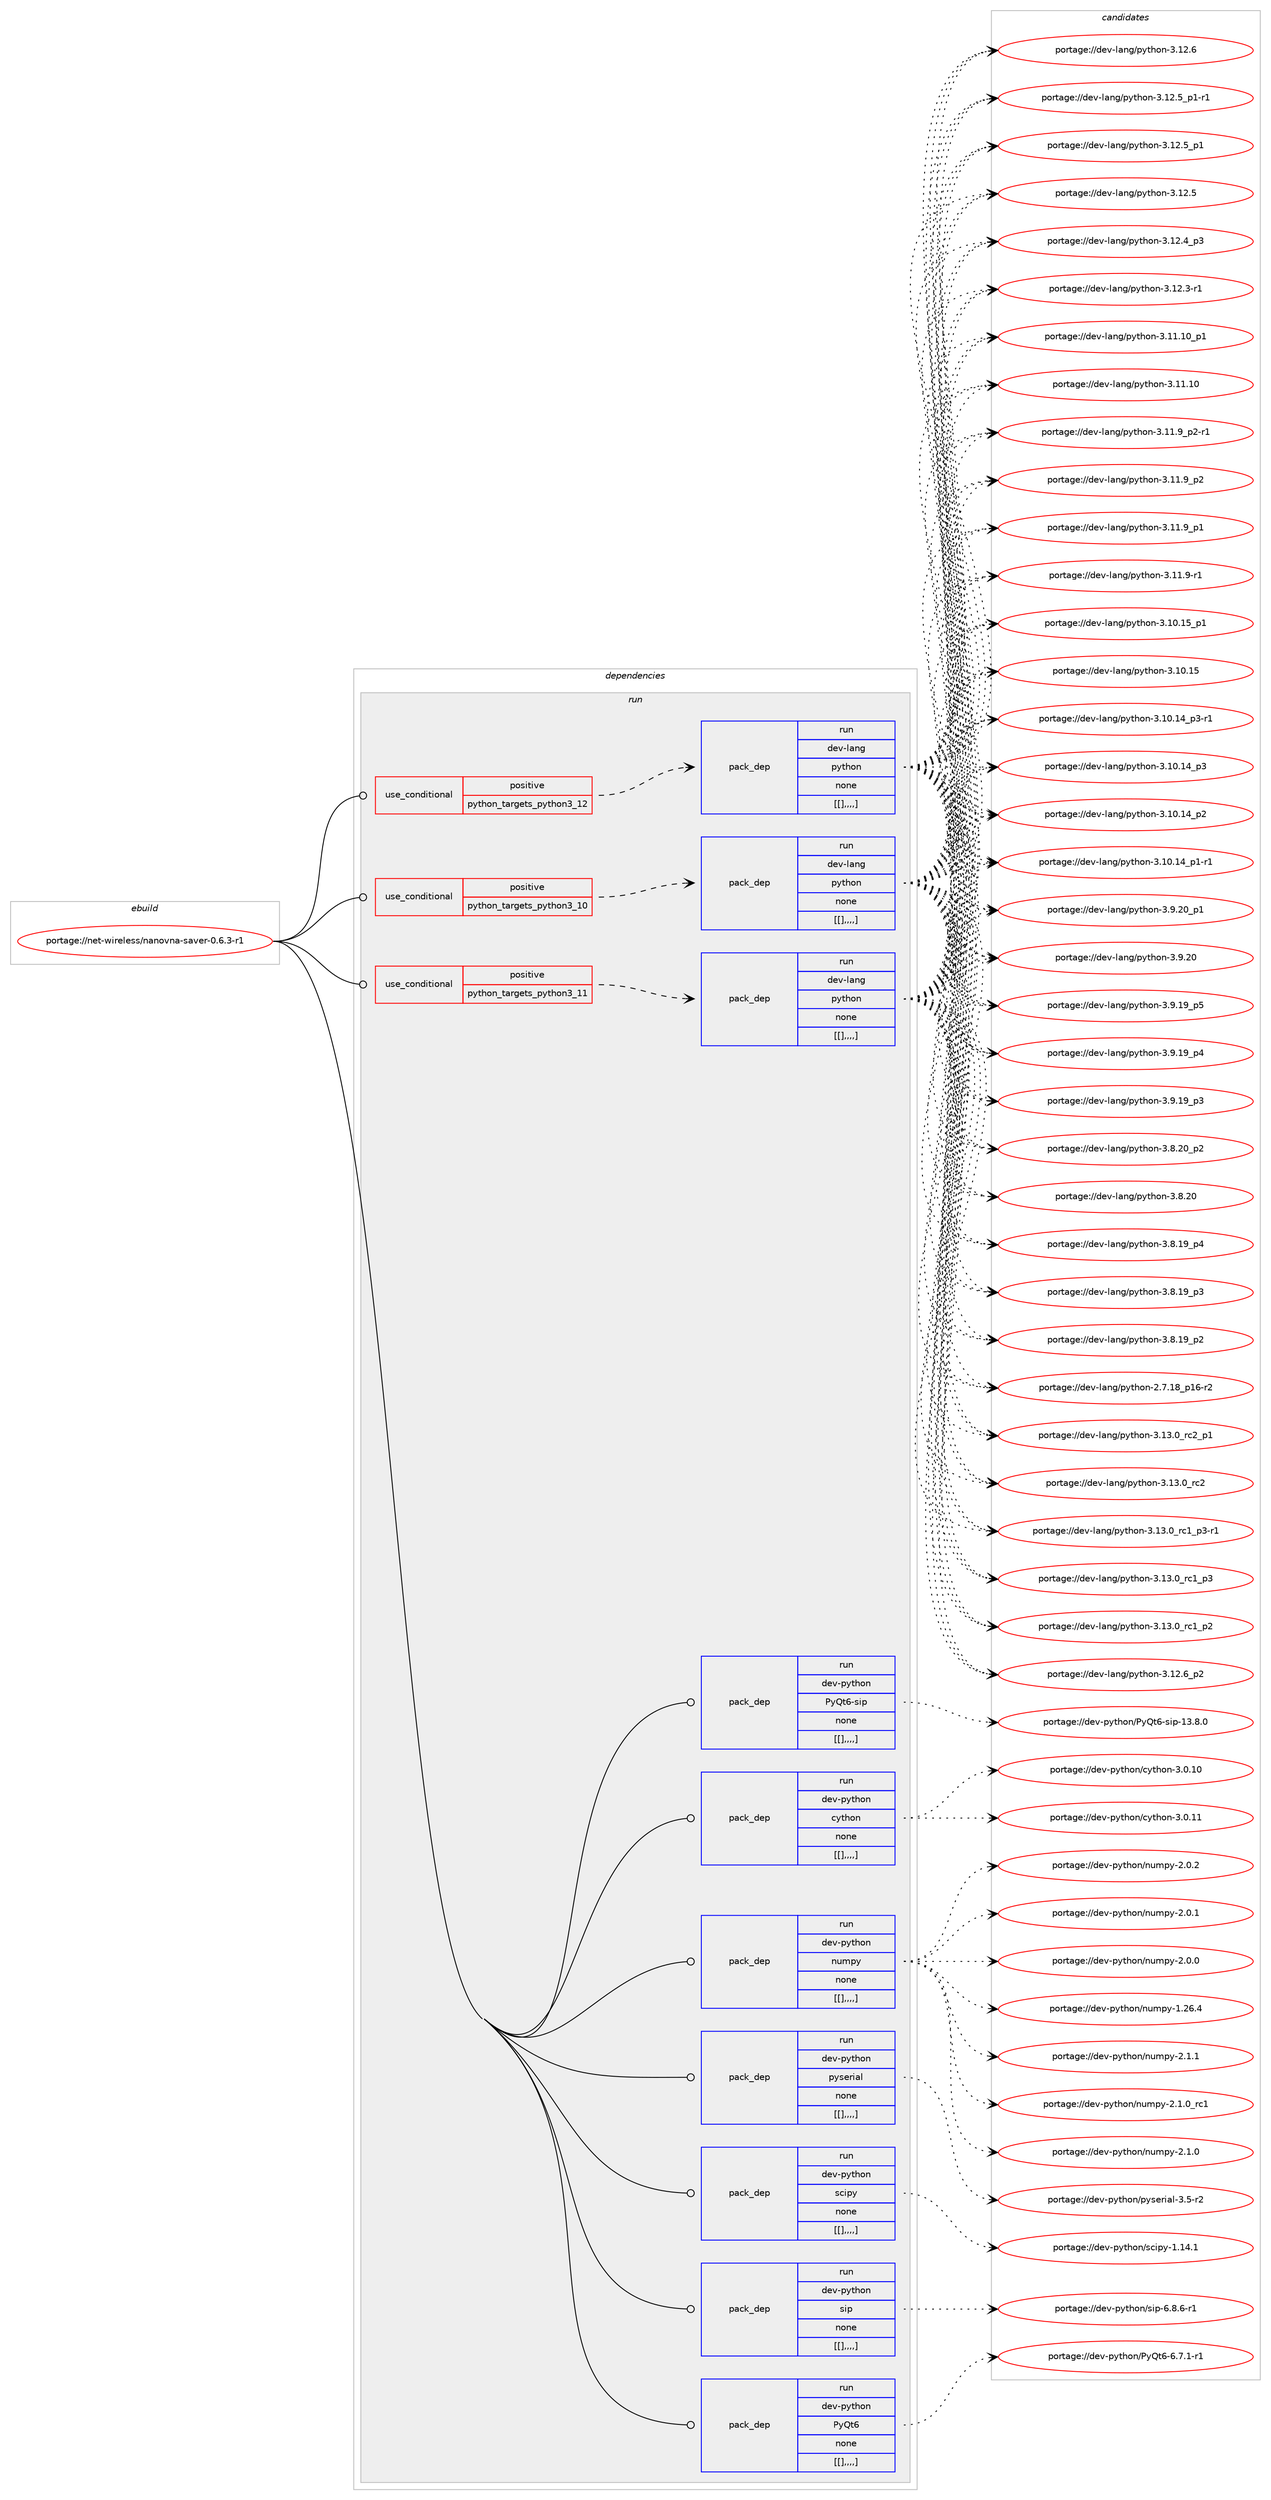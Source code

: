 digraph prolog {

# *************
# Graph options
# *************

newrank=true;
concentrate=true;
compound=true;
graph [rankdir=LR,fontname=Helvetica,fontsize=10,ranksep=1.5];#, ranksep=2.5, nodesep=0.2];
edge  [arrowhead=vee];
node  [fontname=Helvetica,fontsize=10];

# **********
# The ebuild
# **********

subgraph cluster_leftcol {
color=gray;
label=<<i>ebuild</i>>;
id [label="portage://net-wireless/nanovna-saver-0.6.3-r1", color=red, width=4, href="../net-wireless/nanovna-saver-0.6.3-r1.svg"];
}

# ****************
# The dependencies
# ****************

subgraph cluster_midcol {
color=gray;
label=<<i>dependencies</i>>;
subgraph cluster_compile {
fillcolor="#eeeeee";
style=filled;
label=<<i>compile</i>>;
}
subgraph cluster_compileandrun {
fillcolor="#eeeeee";
style=filled;
label=<<i>compile and run</i>>;
}
subgraph cluster_run {
fillcolor="#eeeeee";
style=filled;
label=<<i>run</i>>;
subgraph cond106895 {
dependency399756 [label=<<TABLE BORDER="0" CELLBORDER="1" CELLSPACING="0" CELLPADDING="4"><TR><TD ROWSPAN="3" CELLPADDING="10">use_conditional</TD></TR><TR><TD>positive</TD></TR><TR><TD>python_targets_python3_10</TD></TR></TABLE>>, shape=none, color=red];
subgraph pack290026 {
dependency399757 [label=<<TABLE BORDER="0" CELLBORDER="1" CELLSPACING="0" CELLPADDING="4" WIDTH="220"><TR><TD ROWSPAN="6" CELLPADDING="30">pack_dep</TD></TR><TR><TD WIDTH="110">run</TD></TR><TR><TD>dev-lang</TD></TR><TR><TD>python</TD></TR><TR><TD>none</TD></TR><TR><TD>[[],,,,]</TD></TR></TABLE>>, shape=none, color=blue];
}
dependency399756:e -> dependency399757:w [weight=20,style="dashed",arrowhead="vee"];
}
id:e -> dependency399756:w [weight=20,style="solid",arrowhead="odot"];
subgraph cond106896 {
dependency399758 [label=<<TABLE BORDER="0" CELLBORDER="1" CELLSPACING="0" CELLPADDING="4"><TR><TD ROWSPAN="3" CELLPADDING="10">use_conditional</TD></TR><TR><TD>positive</TD></TR><TR><TD>python_targets_python3_11</TD></TR></TABLE>>, shape=none, color=red];
subgraph pack290027 {
dependency399759 [label=<<TABLE BORDER="0" CELLBORDER="1" CELLSPACING="0" CELLPADDING="4" WIDTH="220"><TR><TD ROWSPAN="6" CELLPADDING="30">pack_dep</TD></TR><TR><TD WIDTH="110">run</TD></TR><TR><TD>dev-lang</TD></TR><TR><TD>python</TD></TR><TR><TD>none</TD></TR><TR><TD>[[],,,,]</TD></TR></TABLE>>, shape=none, color=blue];
}
dependency399758:e -> dependency399759:w [weight=20,style="dashed",arrowhead="vee"];
}
id:e -> dependency399758:w [weight=20,style="solid",arrowhead="odot"];
subgraph cond106897 {
dependency399760 [label=<<TABLE BORDER="0" CELLBORDER="1" CELLSPACING="0" CELLPADDING="4"><TR><TD ROWSPAN="3" CELLPADDING="10">use_conditional</TD></TR><TR><TD>positive</TD></TR><TR><TD>python_targets_python3_12</TD></TR></TABLE>>, shape=none, color=red];
subgraph pack290028 {
dependency399761 [label=<<TABLE BORDER="0" CELLBORDER="1" CELLSPACING="0" CELLPADDING="4" WIDTH="220"><TR><TD ROWSPAN="6" CELLPADDING="30">pack_dep</TD></TR><TR><TD WIDTH="110">run</TD></TR><TR><TD>dev-lang</TD></TR><TR><TD>python</TD></TR><TR><TD>none</TD></TR><TR><TD>[[],,,,]</TD></TR></TABLE>>, shape=none, color=blue];
}
dependency399760:e -> dependency399761:w [weight=20,style="dashed",arrowhead="vee"];
}
id:e -> dependency399760:w [weight=20,style="solid",arrowhead="odot"];
subgraph pack290029 {
dependency399762 [label=<<TABLE BORDER="0" CELLBORDER="1" CELLSPACING="0" CELLPADDING="4" WIDTH="220"><TR><TD ROWSPAN="6" CELLPADDING="30">pack_dep</TD></TR><TR><TD WIDTH="110">run</TD></TR><TR><TD>dev-python</TD></TR><TR><TD>PyQt6</TD></TR><TR><TD>none</TD></TR><TR><TD>[[],,,,]</TD></TR></TABLE>>, shape=none, color=blue];
}
id:e -> dependency399762:w [weight=20,style="solid",arrowhead="odot"];
subgraph pack290030 {
dependency399763 [label=<<TABLE BORDER="0" CELLBORDER="1" CELLSPACING="0" CELLPADDING="4" WIDTH="220"><TR><TD ROWSPAN="6" CELLPADDING="30">pack_dep</TD></TR><TR><TD WIDTH="110">run</TD></TR><TR><TD>dev-python</TD></TR><TR><TD>PyQt6-sip</TD></TR><TR><TD>none</TD></TR><TR><TD>[[],,,,]</TD></TR></TABLE>>, shape=none, color=blue];
}
id:e -> dependency399763:w [weight=20,style="solid",arrowhead="odot"];
subgraph pack290031 {
dependency399764 [label=<<TABLE BORDER="0" CELLBORDER="1" CELLSPACING="0" CELLPADDING="4" WIDTH="220"><TR><TD ROWSPAN="6" CELLPADDING="30">pack_dep</TD></TR><TR><TD WIDTH="110">run</TD></TR><TR><TD>dev-python</TD></TR><TR><TD>cython</TD></TR><TR><TD>none</TD></TR><TR><TD>[[],,,,]</TD></TR></TABLE>>, shape=none, color=blue];
}
id:e -> dependency399764:w [weight=20,style="solid",arrowhead="odot"];
subgraph pack290032 {
dependency399765 [label=<<TABLE BORDER="0" CELLBORDER="1" CELLSPACING="0" CELLPADDING="4" WIDTH="220"><TR><TD ROWSPAN="6" CELLPADDING="30">pack_dep</TD></TR><TR><TD WIDTH="110">run</TD></TR><TR><TD>dev-python</TD></TR><TR><TD>numpy</TD></TR><TR><TD>none</TD></TR><TR><TD>[[],,,,]</TD></TR></TABLE>>, shape=none, color=blue];
}
id:e -> dependency399765:w [weight=20,style="solid",arrowhead="odot"];
subgraph pack290033 {
dependency399766 [label=<<TABLE BORDER="0" CELLBORDER="1" CELLSPACING="0" CELLPADDING="4" WIDTH="220"><TR><TD ROWSPAN="6" CELLPADDING="30">pack_dep</TD></TR><TR><TD WIDTH="110">run</TD></TR><TR><TD>dev-python</TD></TR><TR><TD>pyserial</TD></TR><TR><TD>none</TD></TR><TR><TD>[[],,,,]</TD></TR></TABLE>>, shape=none, color=blue];
}
id:e -> dependency399766:w [weight=20,style="solid",arrowhead="odot"];
subgraph pack290034 {
dependency399767 [label=<<TABLE BORDER="0" CELLBORDER="1" CELLSPACING="0" CELLPADDING="4" WIDTH="220"><TR><TD ROWSPAN="6" CELLPADDING="30">pack_dep</TD></TR><TR><TD WIDTH="110">run</TD></TR><TR><TD>dev-python</TD></TR><TR><TD>scipy</TD></TR><TR><TD>none</TD></TR><TR><TD>[[],,,,]</TD></TR></TABLE>>, shape=none, color=blue];
}
id:e -> dependency399767:w [weight=20,style="solid",arrowhead="odot"];
subgraph pack290035 {
dependency399768 [label=<<TABLE BORDER="0" CELLBORDER="1" CELLSPACING="0" CELLPADDING="4" WIDTH="220"><TR><TD ROWSPAN="6" CELLPADDING="30">pack_dep</TD></TR><TR><TD WIDTH="110">run</TD></TR><TR><TD>dev-python</TD></TR><TR><TD>sip</TD></TR><TR><TD>none</TD></TR><TR><TD>[[],,,,]</TD></TR></TABLE>>, shape=none, color=blue];
}
id:e -> dependency399768:w [weight=20,style="solid",arrowhead="odot"];
}
}

# **************
# The candidates
# **************

subgraph cluster_choices {
rank=same;
color=gray;
label=<<i>candidates</i>>;

subgraph choice290026 {
color=black;
nodesep=1;
choice100101118451089711010347112121116104111110455146495146489511499509511249 [label="portage://dev-lang/python-3.13.0_rc2_p1", color=red, width=4,href="../dev-lang/python-3.13.0_rc2_p1.svg"];
choice10010111845108971101034711212111610411111045514649514648951149950 [label="portage://dev-lang/python-3.13.0_rc2", color=red, width=4,href="../dev-lang/python-3.13.0_rc2.svg"];
choice1001011184510897110103471121211161041111104551464951464895114994995112514511449 [label="portage://dev-lang/python-3.13.0_rc1_p3-r1", color=red, width=4,href="../dev-lang/python-3.13.0_rc1_p3-r1.svg"];
choice100101118451089711010347112121116104111110455146495146489511499499511251 [label="portage://dev-lang/python-3.13.0_rc1_p3", color=red, width=4,href="../dev-lang/python-3.13.0_rc1_p3.svg"];
choice100101118451089711010347112121116104111110455146495146489511499499511250 [label="portage://dev-lang/python-3.13.0_rc1_p2", color=red, width=4,href="../dev-lang/python-3.13.0_rc1_p2.svg"];
choice100101118451089711010347112121116104111110455146495046549511250 [label="portage://dev-lang/python-3.12.6_p2", color=red, width=4,href="../dev-lang/python-3.12.6_p2.svg"];
choice10010111845108971101034711212111610411111045514649504654 [label="portage://dev-lang/python-3.12.6", color=red, width=4,href="../dev-lang/python-3.12.6.svg"];
choice1001011184510897110103471121211161041111104551464950465395112494511449 [label="portage://dev-lang/python-3.12.5_p1-r1", color=red, width=4,href="../dev-lang/python-3.12.5_p1-r1.svg"];
choice100101118451089711010347112121116104111110455146495046539511249 [label="portage://dev-lang/python-3.12.5_p1", color=red, width=4,href="../dev-lang/python-3.12.5_p1.svg"];
choice10010111845108971101034711212111610411111045514649504653 [label="portage://dev-lang/python-3.12.5", color=red, width=4,href="../dev-lang/python-3.12.5.svg"];
choice100101118451089711010347112121116104111110455146495046529511251 [label="portage://dev-lang/python-3.12.4_p3", color=red, width=4,href="../dev-lang/python-3.12.4_p3.svg"];
choice100101118451089711010347112121116104111110455146495046514511449 [label="portage://dev-lang/python-3.12.3-r1", color=red, width=4,href="../dev-lang/python-3.12.3-r1.svg"];
choice10010111845108971101034711212111610411111045514649494649489511249 [label="portage://dev-lang/python-3.11.10_p1", color=red, width=4,href="../dev-lang/python-3.11.10_p1.svg"];
choice1001011184510897110103471121211161041111104551464949464948 [label="portage://dev-lang/python-3.11.10", color=red, width=4,href="../dev-lang/python-3.11.10.svg"];
choice1001011184510897110103471121211161041111104551464949465795112504511449 [label="portage://dev-lang/python-3.11.9_p2-r1", color=red, width=4,href="../dev-lang/python-3.11.9_p2-r1.svg"];
choice100101118451089711010347112121116104111110455146494946579511250 [label="portage://dev-lang/python-3.11.9_p2", color=red, width=4,href="../dev-lang/python-3.11.9_p2.svg"];
choice100101118451089711010347112121116104111110455146494946579511249 [label="portage://dev-lang/python-3.11.9_p1", color=red, width=4,href="../dev-lang/python-3.11.9_p1.svg"];
choice100101118451089711010347112121116104111110455146494946574511449 [label="portage://dev-lang/python-3.11.9-r1", color=red, width=4,href="../dev-lang/python-3.11.9-r1.svg"];
choice10010111845108971101034711212111610411111045514649484649539511249 [label="portage://dev-lang/python-3.10.15_p1", color=red, width=4,href="../dev-lang/python-3.10.15_p1.svg"];
choice1001011184510897110103471121211161041111104551464948464953 [label="portage://dev-lang/python-3.10.15", color=red, width=4,href="../dev-lang/python-3.10.15.svg"];
choice100101118451089711010347112121116104111110455146494846495295112514511449 [label="portage://dev-lang/python-3.10.14_p3-r1", color=red, width=4,href="../dev-lang/python-3.10.14_p3-r1.svg"];
choice10010111845108971101034711212111610411111045514649484649529511251 [label="portage://dev-lang/python-3.10.14_p3", color=red, width=4,href="../dev-lang/python-3.10.14_p3.svg"];
choice10010111845108971101034711212111610411111045514649484649529511250 [label="portage://dev-lang/python-3.10.14_p2", color=red, width=4,href="../dev-lang/python-3.10.14_p2.svg"];
choice100101118451089711010347112121116104111110455146494846495295112494511449 [label="portage://dev-lang/python-3.10.14_p1-r1", color=red, width=4,href="../dev-lang/python-3.10.14_p1-r1.svg"];
choice100101118451089711010347112121116104111110455146574650489511249 [label="portage://dev-lang/python-3.9.20_p1", color=red, width=4,href="../dev-lang/python-3.9.20_p1.svg"];
choice10010111845108971101034711212111610411111045514657465048 [label="portage://dev-lang/python-3.9.20", color=red, width=4,href="../dev-lang/python-3.9.20.svg"];
choice100101118451089711010347112121116104111110455146574649579511253 [label="portage://dev-lang/python-3.9.19_p5", color=red, width=4,href="../dev-lang/python-3.9.19_p5.svg"];
choice100101118451089711010347112121116104111110455146574649579511252 [label="portage://dev-lang/python-3.9.19_p4", color=red, width=4,href="../dev-lang/python-3.9.19_p4.svg"];
choice100101118451089711010347112121116104111110455146574649579511251 [label="portage://dev-lang/python-3.9.19_p3", color=red, width=4,href="../dev-lang/python-3.9.19_p3.svg"];
choice100101118451089711010347112121116104111110455146564650489511250 [label="portage://dev-lang/python-3.8.20_p2", color=red, width=4,href="../dev-lang/python-3.8.20_p2.svg"];
choice10010111845108971101034711212111610411111045514656465048 [label="portage://dev-lang/python-3.8.20", color=red, width=4,href="../dev-lang/python-3.8.20.svg"];
choice100101118451089711010347112121116104111110455146564649579511252 [label="portage://dev-lang/python-3.8.19_p4", color=red, width=4,href="../dev-lang/python-3.8.19_p4.svg"];
choice100101118451089711010347112121116104111110455146564649579511251 [label="portage://dev-lang/python-3.8.19_p3", color=red, width=4,href="../dev-lang/python-3.8.19_p3.svg"];
choice100101118451089711010347112121116104111110455146564649579511250 [label="portage://dev-lang/python-3.8.19_p2", color=red, width=4,href="../dev-lang/python-3.8.19_p2.svg"];
choice100101118451089711010347112121116104111110455046554649569511249544511450 [label="portage://dev-lang/python-2.7.18_p16-r2", color=red, width=4,href="../dev-lang/python-2.7.18_p16-r2.svg"];
dependency399757:e -> choice100101118451089711010347112121116104111110455146495146489511499509511249:w [style=dotted,weight="100"];
dependency399757:e -> choice10010111845108971101034711212111610411111045514649514648951149950:w [style=dotted,weight="100"];
dependency399757:e -> choice1001011184510897110103471121211161041111104551464951464895114994995112514511449:w [style=dotted,weight="100"];
dependency399757:e -> choice100101118451089711010347112121116104111110455146495146489511499499511251:w [style=dotted,weight="100"];
dependency399757:e -> choice100101118451089711010347112121116104111110455146495146489511499499511250:w [style=dotted,weight="100"];
dependency399757:e -> choice100101118451089711010347112121116104111110455146495046549511250:w [style=dotted,weight="100"];
dependency399757:e -> choice10010111845108971101034711212111610411111045514649504654:w [style=dotted,weight="100"];
dependency399757:e -> choice1001011184510897110103471121211161041111104551464950465395112494511449:w [style=dotted,weight="100"];
dependency399757:e -> choice100101118451089711010347112121116104111110455146495046539511249:w [style=dotted,weight="100"];
dependency399757:e -> choice10010111845108971101034711212111610411111045514649504653:w [style=dotted,weight="100"];
dependency399757:e -> choice100101118451089711010347112121116104111110455146495046529511251:w [style=dotted,weight="100"];
dependency399757:e -> choice100101118451089711010347112121116104111110455146495046514511449:w [style=dotted,weight="100"];
dependency399757:e -> choice10010111845108971101034711212111610411111045514649494649489511249:w [style=dotted,weight="100"];
dependency399757:e -> choice1001011184510897110103471121211161041111104551464949464948:w [style=dotted,weight="100"];
dependency399757:e -> choice1001011184510897110103471121211161041111104551464949465795112504511449:w [style=dotted,weight="100"];
dependency399757:e -> choice100101118451089711010347112121116104111110455146494946579511250:w [style=dotted,weight="100"];
dependency399757:e -> choice100101118451089711010347112121116104111110455146494946579511249:w [style=dotted,weight="100"];
dependency399757:e -> choice100101118451089711010347112121116104111110455146494946574511449:w [style=dotted,weight="100"];
dependency399757:e -> choice10010111845108971101034711212111610411111045514649484649539511249:w [style=dotted,weight="100"];
dependency399757:e -> choice1001011184510897110103471121211161041111104551464948464953:w [style=dotted,weight="100"];
dependency399757:e -> choice100101118451089711010347112121116104111110455146494846495295112514511449:w [style=dotted,weight="100"];
dependency399757:e -> choice10010111845108971101034711212111610411111045514649484649529511251:w [style=dotted,weight="100"];
dependency399757:e -> choice10010111845108971101034711212111610411111045514649484649529511250:w [style=dotted,weight="100"];
dependency399757:e -> choice100101118451089711010347112121116104111110455146494846495295112494511449:w [style=dotted,weight="100"];
dependency399757:e -> choice100101118451089711010347112121116104111110455146574650489511249:w [style=dotted,weight="100"];
dependency399757:e -> choice10010111845108971101034711212111610411111045514657465048:w [style=dotted,weight="100"];
dependency399757:e -> choice100101118451089711010347112121116104111110455146574649579511253:w [style=dotted,weight="100"];
dependency399757:e -> choice100101118451089711010347112121116104111110455146574649579511252:w [style=dotted,weight="100"];
dependency399757:e -> choice100101118451089711010347112121116104111110455146574649579511251:w [style=dotted,weight="100"];
dependency399757:e -> choice100101118451089711010347112121116104111110455146564650489511250:w [style=dotted,weight="100"];
dependency399757:e -> choice10010111845108971101034711212111610411111045514656465048:w [style=dotted,weight="100"];
dependency399757:e -> choice100101118451089711010347112121116104111110455146564649579511252:w [style=dotted,weight="100"];
dependency399757:e -> choice100101118451089711010347112121116104111110455146564649579511251:w [style=dotted,weight="100"];
dependency399757:e -> choice100101118451089711010347112121116104111110455146564649579511250:w [style=dotted,weight="100"];
dependency399757:e -> choice100101118451089711010347112121116104111110455046554649569511249544511450:w [style=dotted,weight="100"];
}
subgraph choice290027 {
color=black;
nodesep=1;
choice100101118451089711010347112121116104111110455146495146489511499509511249 [label="portage://dev-lang/python-3.13.0_rc2_p1", color=red, width=4,href="../dev-lang/python-3.13.0_rc2_p1.svg"];
choice10010111845108971101034711212111610411111045514649514648951149950 [label="portage://dev-lang/python-3.13.0_rc2", color=red, width=4,href="../dev-lang/python-3.13.0_rc2.svg"];
choice1001011184510897110103471121211161041111104551464951464895114994995112514511449 [label="portage://dev-lang/python-3.13.0_rc1_p3-r1", color=red, width=4,href="../dev-lang/python-3.13.0_rc1_p3-r1.svg"];
choice100101118451089711010347112121116104111110455146495146489511499499511251 [label="portage://dev-lang/python-3.13.0_rc1_p3", color=red, width=4,href="../dev-lang/python-3.13.0_rc1_p3.svg"];
choice100101118451089711010347112121116104111110455146495146489511499499511250 [label="portage://dev-lang/python-3.13.0_rc1_p2", color=red, width=4,href="../dev-lang/python-3.13.0_rc1_p2.svg"];
choice100101118451089711010347112121116104111110455146495046549511250 [label="portage://dev-lang/python-3.12.6_p2", color=red, width=4,href="../dev-lang/python-3.12.6_p2.svg"];
choice10010111845108971101034711212111610411111045514649504654 [label="portage://dev-lang/python-3.12.6", color=red, width=4,href="../dev-lang/python-3.12.6.svg"];
choice1001011184510897110103471121211161041111104551464950465395112494511449 [label="portage://dev-lang/python-3.12.5_p1-r1", color=red, width=4,href="../dev-lang/python-3.12.5_p1-r1.svg"];
choice100101118451089711010347112121116104111110455146495046539511249 [label="portage://dev-lang/python-3.12.5_p1", color=red, width=4,href="../dev-lang/python-3.12.5_p1.svg"];
choice10010111845108971101034711212111610411111045514649504653 [label="portage://dev-lang/python-3.12.5", color=red, width=4,href="../dev-lang/python-3.12.5.svg"];
choice100101118451089711010347112121116104111110455146495046529511251 [label="portage://dev-lang/python-3.12.4_p3", color=red, width=4,href="../dev-lang/python-3.12.4_p3.svg"];
choice100101118451089711010347112121116104111110455146495046514511449 [label="portage://dev-lang/python-3.12.3-r1", color=red, width=4,href="../dev-lang/python-3.12.3-r1.svg"];
choice10010111845108971101034711212111610411111045514649494649489511249 [label="portage://dev-lang/python-3.11.10_p1", color=red, width=4,href="../dev-lang/python-3.11.10_p1.svg"];
choice1001011184510897110103471121211161041111104551464949464948 [label="portage://dev-lang/python-3.11.10", color=red, width=4,href="../dev-lang/python-3.11.10.svg"];
choice1001011184510897110103471121211161041111104551464949465795112504511449 [label="portage://dev-lang/python-3.11.9_p2-r1", color=red, width=4,href="../dev-lang/python-3.11.9_p2-r1.svg"];
choice100101118451089711010347112121116104111110455146494946579511250 [label="portage://dev-lang/python-3.11.9_p2", color=red, width=4,href="../dev-lang/python-3.11.9_p2.svg"];
choice100101118451089711010347112121116104111110455146494946579511249 [label="portage://dev-lang/python-3.11.9_p1", color=red, width=4,href="../dev-lang/python-3.11.9_p1.svg"];
choice100101118451089711010347112121116104111110455146494946574511449 [label="portage://dev-lang/python-3.11.9-r1", color=red, width=4,href="../dev-lang/python-3.11.9-r1.svg"];
choice10010111845108971101034711212111610411111045514649484649539511249 [label="portage://dev-lang/python-3.10.15_p1", color=red, width=4,href="../dev-lang/python-3.10.15_p1.svg"];
choice1001011184510897110103471121211161041111104551464948464953 [label="portage://dev-lang/python-3.10.15", color=red, width=4,href="../dev-lang/python-3.10.15.svg"];
choice100101118451089711010347112121116104111110455146494846495295112514511449 [label="portage://dev-lang/python-3.10.14_p3-r1", color=red, width=4,href="../dev-lang/python-3.10.14_p3-r1.svg"];
choice10010111845108971101034711212111610411111045514649484649529511251 [label="portage://dev-lang/python-3.10.14_p3", color=red, width=4,href="../dev-lang/python-3.10.14_p3.svg"];
choice10010111845108971101034711212111610411111045514649484649529511250 [label="portage://dev-lang/python-3.10.14_p2", color=red, width=4,href="../dev-lang/python-3.10.14_p2.svg"];
choice100101118451089711010347112121116104111110455146494846495295112494511449 [label="portage://dev-lang/python-3.10.14_p1-r1", color=red, width=4,href="../dev-lang/python-3.10.14_p1-r1.svg"];
choice100101118451089711010347112121116104111110455146574650489511249 [label="portage://dev-lang/python-3.9.20_p1", color=red, width=4,href="../dev-lang/python-3.9.20_p1.svg"];
choice10010111845108971101034711212111610411111045514657465048 [label="portage://dev-lang/python-3.9.20", color=red, width=4,href="../dev-lang/python-3.9.20.svg"];
choice100101118451089711010347112121116104111110455146574649579511253 [label="portage://dev-lang/python-3.9.19_p5", color=red, width=4,href="../dev-lang/python-3.9.19_p5.svg"];
choice100101118451089711010347112121116104111110455146574649579511252 [label="portage://dev-lang/python-3.9.19_p4", color=red, width=4,href="../dev-lang/python-3.9.19_p4.svg"];
choice100101118451089711010347112121116104111110455146574649579511251 [label="portage://dev-lang/python-3.9.19_p3", color=red, width=4,href="../dev-lang/python-3.9.19_p3.svg"];
choice100101118451089711010347112121116104111110455146564650489511250 [label="portage://dev-lang/python-3.8.20_p2", color=red, width=4,href="../dev-lang/python-3.8.20_p2.svg"];
choice10010111845108971101034711212111610411111045514656465048 [label="portage://dev-lang/python-3.8.20", color=red, width=4,href="../dev-lang/python-3.8.20.svg"];
choice100101118451089711010347112121116104111110455146564649579511252 [label="portage://dev-lang/python-3.8.19_p4", color=red, width=4,href="../dev-lang/python-3.8.19_p4.svg"];
choice100101118451089711010347112121116104111110455146564649579511251 [label="portage://dev-lang/python-3.8.19_p3", color=red, width=4,href="../dev-lang/python-3.8.19_p3.svg"];
choice100101118451089711010347112121116104111110455146564649579511250 [label="portage://dev-lang/python-3.8.19_p2", color=red, width=4,href="../dev-lang/python-3.8.19_p2.svg"];
choice100101118451089711010347112121116104111110455046554649569511249544511450 [label="portage://dev-lang/python-2.7.18_p16-r2", color=red, width=4,href="../dev-lang/python-2.7.18_p16-r2.svg"];
dependency399759:e -> choice100101118451089711010347112121116104111110455146495146489511499509511249:w [style=dotted,weight="100"];
dependency399759:e -> choice10010111845108971101034711212111610411111045514649514648951149950:w [style=dotted,weight="100"];
dependency399759:e -> choice1001011184510897110103471121211161041111104551464951464895114994995112514511449:w [style=dotted,weight="100"];
dependency399759:e -> choice100101118451089711010347112121116104111110455146495146489511499499511251:w [style=dotted,weight="100"];
dependency399759:e -> choice100101118451089711010347112121116104111110455146495146489511499499511250:w [style=dotted,weight="100"];
dependency399759:e -> choice100101118451089711010347112121116104111110455146495046549511250:w [style=dotted,weight="100"];
dependency399759:e -> choice10010111845108971101034711212111610411111045514649504654:w [style=dotted,weight="100"];
dependency399759:e -> choice1001011184510897110103471121211161041111104551464950465395112494511449:w [style=dotted,weight="100"];
dependency399759:e -> choice100101118451089711010347112121116104111110455146495046539511249:w [style=dotted,weight="100"];
dependency399759:e -> choice10010111845108971101034711212111610411111045514649504653:w [style=dotted,weight="100"];
dependency399759:e -> choice100101118451089711010347112121116104111110455146495046529511251:w [style=dotted,weight="100"];
dependency399759:e -> choice100101118451089711010347112121116104111110455146495046514511449:w [style=dotted,weight="100"];
dependency399759:e -> choice10010111845108971101034711212111610411111045514649494649489511249:w [style=dotted,weight="100"];
dependency399759:e -> choice1001011184510897110103471121211161041111104551464949464948:w [style=dotted,weight="100"];
dependency399759:e -> choice1001011184510897110103471121211161041111104551464949465795112504511449:w [style=dotted,weight="100"];
dependency399759:e -> choice100101118451089711010347112121116104111110455146494946579511250:w [style=dotted,weight="100"];
dependency399759:e -> choice100101118451089711010347112121116104111110455146494946579511249:w [style=dotted,weight="100"];
dependency399759:e -> choice100101118451089711010347112121116104111110455146494946574511449:w [style=dotted,weight="100"];
dependency399759:e -> choice10010111845108971101034711212111610411111045514649484649539511249:w [style=dotted,weight="100"];
dependency399759:e -> choice1001011184510897110103471121211161041111104551464948464953:w [style=dotted,weight="100"];
dependency399759:e -> choice100101118451089711010347112121116104111110455146494846495295112514511449:w [style=dotted,weight="100"];
dependency399759:e -> choice10010111845108971101034711212111610411111045514649484649529511251:w [style=dotted,weight="100"];
dependency399759:e -> choice10010111845108971101034711212111610411111045514649484649529511250:w [style=dotted,weight="100"];
dependency399759:e -> choice100101118451089711010347112121116104111110455146494846495295112494511449:w [style=dotted,weight="100"];
dependency399759:e -> choice100101118451089711010347112121116104111110455146574650489511249:w [style=dotted,weight="100"];
dependency399759:e -> choice10010111845108971101034711212111610411111045514657465048:w [style=dotted,weight="100"];
dependency399759:e -> choice100101118451089711010347112121116104111110455146574649579511253:w [style=dotted,weight="100"];
dependency399759:e -> choice100101118451089711010347112121116104111110455146574649579511252:w [style=dotted,weight="100"];
dependency399759:e -> choice100101118451089711010347112121116104111110455146574649579511251:w [style=dotted,weight="100"];
dependency399759:e -> choice100101118451089711010347112121116104111110455146564650489511250:w [style=dotted,weight="100"];
dependency399759:e -> choice10010111845108971101034711212111610411111045514656465048:w [style=dotted,weight="100"];
dependency399759:e -> choice100101118451089711010347112121116104111110455146564649579511252:w [style=dotted,weight="100"];
dependency399759:e -> choice100101118451089711010347112121116104111110455146564649579511251:w [style=dotted,weight="100"];
dependency399759:e -> choice100101118451089711010347112121116104111110455146564649579511250:w [style=dotted,weight="100"];
dependency399759:e -> choice100101118451089711010347112121116104111110455046554649569511249544511450:w [style=dotted,weight="100"];
}
subgraph choice290028 {
color=black;
nodesep=1;
choice100101118451089711010347112121116104111110455146495146489511499509511249 [label="portage://dev-lang/python-3.13.0_rc2_p1", color=red, width=4,href="../dev-lang/python-3.13.0_rc2_p1.svg"];
choice10010111845108971101034711212111610411111045514649514648951149950 [label="portage://dev-lang/python-3.13.0_rc2", color=red, width=4,href="../dev-lang/python-3.13.0_rc2.svg"];
choice1001011184510897110103471121211161041111104551464951464895114994995112514511449 [label="portage://dev-lang/python-3.13.0_rc1_p3-r1", color=red, width=4,href="../dev-lang/python-3.13.0_rc1_p3-r1.svg"];
choice100101118451089711010347112121116104111110455146495146489511499499511251 [label="portage://dev-lang/python-3.13.0_rc1_p3", color=red, width=4,href="../dev-lang/python-3.13.0_rc1_p3.svg"];
choice100101118451089711010347112121116104111110455146495146489511499499511250 [label="portage://dev-lang/python-3.13.0_rc1_p2", color=red, width=4,href="../dev-lang/python-3.13.0_rc1_p2.svg"];
choice100101118451089711010347112121116104111110455146495046549511250 [label="portage://dev-lang/python-3.12.6_p2", color=red, width=4,href="../dev-lang/python-3.12.6_p2.svg"];
choice10010111845108971101034711212111610411111045514649504654 [label="portage://dev-lang/python-3.12.6", color=red, width=4,href="../dev-lang/python-3.12.6.svg"];
choice1001011184510897110103471121211161041111104551464950465395112494511449 [label="portage://dev-lang/python-3.12.5_p1-r1", color=red, width=4,href="../dev-lang/python-3.12.5_p1-r1.svg"];
choice100101118451089711010347112121116104111110455146495046539511249 [label="portage://dev-lang/python-3.12.5_p1", color=red, width=4,href="../dev-lang/python-3.12.5_p1.svg"];
choice10010111845108971101034711212111610411111045514649504653 [label="portage://dev-lang/python-3.12.5", color=red, width=4,href="../dev-lang/python-3.12.5.svg"];
choice100101118451089711010347112121116104111110455146495046529511251 [label="portage://dev-lang/python-3.12.4_p3", color=red, width=4,href="../dev-lang/python-3.12.4_p3.svg"];
choice100101118451089711010347112121116104111110455146495046514511449 [label="portage://dev-lang/python-3.12.3-r1", color=red, width=4,href="../dev-lang/python-3.12.3-r1.svg"];
choice10010111845108971101034711212111610411111045514649494649489511249 [label="portage://dev-lang/python-3.11.10_p1", color=red, width=4,href="../dev-lang/python-3.11.10_p1.svg"];
choice1001011184510897110103471121211161041111104551464949464948 [label="portage://dev-lang/python-3.11.10", color=red, width=4,href="../dev-lang/python-3.11.10.svg"];
choice1001011184510897110103471121211161041111104551464949465795112504511449 [label="portage://dev-lang/python-3.11.9_p2-r1", color=red, width=4,href="../dev-lang/python-3.11.9_p2-r1.svg"];
choice100101118451089711010347112121116104111110455146494946579511250 [label="portage://dev-lang/python-3.11.9_p2", color=red, width=4,href="../dev-lang/python-3.11.9_p2.svg"];
choice100101118451089711010347112121116104111110455146494946579511249 [label="portage://dev-lang/python-3.11.9_p1", color=red, width=4,href="../dev-lang/python-3.11.9_p1.svg"];
choice100101118451089711010347112121116104111110455146494946574511449 [label="portage://dev-lang/python-3.11.9-r1", color=red, width=4,href="../dev-lang/python-3.11.9-r1.svg"];
choice10010111845108971101034711212111610411111045514649484649539511249 [label="portage://dev-lang/python-3.10.15_p1", color=red, width=4,href="../dev-lang/python-3.10.15_p1.svg"];
choice1001011184510897110103471121211161041111104551464948464953 [label="portage://dev-lang/python-3.10.15", color=red, width=4,href="../dev-lang/python-3.10.15.svg"];
choice100101118451089711010347112121116104111110455146494846495295112514511449 [label="portage://dev-lang/python-3.10.14_p3-r1", color=red, width=4,href="../dev-lang/python-3.10.14_p3-r1.svg"];
choice10010111845108971101034711212111610411111045514649484649529511251 [label="portage://dev-lang/python-3.10.14_p3", color=red, width=4,href="../dev-lang/python-3.10.14_p3.svg"];
choice10010111845108971101034711212111610411111045514649484649529511250 [label="portage://dev-lang/python-3.10.14_p2", color=red, width=4,href="../dev-lang/python-3.10.14_p2.svg"];
choice100101118451089711010347112121116104111110455146494846495295112494511449 [label="portage://dev-lang/python-3.10.14_p1-r1", color=red, width=4,href="../dev-lang/python-3.10.14_p1-r1.svg"];
choice100101118451089711010347112121116104111110455146574650489511249 [label="portage://dev-lang/python-3.9.20_p1", color=red, width=4,href="../dev-lang/python-3.9.20_p1.svg"];
choice10010111845108971101034711212111610411111045514657465048 [label="portage://dev-lang/python-3.9.20", color=red, width=4,href="../dev-lang/python-3.9.20.svg"];
choice100101118451089711010347112121116104111110455146574649579511253 [label="portage://dev-lang/python-3.9.19_p5", color=red, width=4,href="../dev-lang/python-3.9.19_p5.svg"];
choice100101118451089711010347112121116104111110455146574649579511252 [label="portage://dev-lang/python-3.9.19_p4", color=red, width=4,href="../dev-lang/python-3.9.19_p4.svg"];
choice100101118451089711010347112121116104111110455146574649579511251 [label="portage://dev-lang/python-3.9.19_p3", color=red, width=4,href="../dev-lang/python-3.9.19_p3.svg"];
choice100101118451089711010347112121116104111110455146564650489511250 [label="portage://dev-lang/python-3.8.20_p2", color=red, width=4,href="../dev-lang/python-3.8.20_p2.svg"];
choice10010111845108971101034711212111610411111045514656465048 [label="portage://dev-lang/python-3.8.20", color=red, width=4,href="../dev-lang/python-3.8.20.svg"];
choice100101118451089711010347112121116104111110455146564649579511252 [label="portage://dev-lang/python-3.8.19_p4", color=red, width=4,href="../dev-lang/python-3.8.19_p4.svg"];
choice100101118451089711010347112121116104111110455146564649579511251 [label="portage://dev-lang/python-3.8.19_p3", color=red, width=4,href="../dev-lang/python-3.8.19_p3.svg"];
choice100101118451089711010347112121116104111110455146564649579511250 [label="portage://dev-lang/python-3.8.19_p2", color=red, width=4,href="../dev-lang/python-3.8.19_p2.svg"];
choice100101118451089711010347112121116104111110455046554649569511249544511450 [label="portage://dev-lang/python-2.7.18_p16-r2", color=red, width=4,href="../dev-lang/python-2.7.18_p16-r2.svg"];
dependency399761:e -> choice100101118451089711010347112121116104111110455146495146489511499509511249:w [style=dotted,weight="100"];
dependency399761:e -> choice10010111845108971101034711212111610411111045514649514648951149950:w [style=dotted,weight="100"];
dependency399761:e -> choice1001011184510897110103471121211161041111104551464951464895114994995112514511449:w [style=dotted,weight="100"];
dependency399761:e -> choice100101118451089711010347112121116104111110455146495146489511499499511251:w [style=dotted,weight="100"];
dependency399761:e -> choice100101118451089711010347112121116104111110455146495146489511499499511250:w [style=dotted,weight="100"];
dependency399761:e -> choice100101118451089711010347112121116104111110455146495046549511250:w [style=dotted,weight="100"];
dependency399761:e -> choice10010111845108971101034711212111610411111045514649504654:w [style=dotted,weight="100"];
dependency399761:e -> choice1001011184510897110103471121211161041111104551464950465395112494511449:w [style=dotted,weight="100"];
dependency399761:e -> choice100101118451089711010347112121116104111110455146495046539511249:w [style=dotted,weight="100"];
dependency399761:e -> choice10010111845108971101034711212111610411111045514649504653:w [style=dotted,weight="100"];
dependency399761:e -> choice100101118451089711010347112121116104111110455146495046529511251:w [style=dotted,weight="100"];
dependency399761:e -> choice100101118451089711010347112121116104111110455146495046514511449:w [style=dotted,weight="100"];
dependency399761:e -> choice10010111845108971101034711212111610411111045514649494649489511249:w [style=dotted,weight="100"];
dependency399761:e -> choice1001011184510897110103471121211161041111104551464949464948:w [style=dotted,weight="100"];
dependency399761:e -> choice1001011184510897110103471121211161041111104551464949465795112504511449:w [style=dotted,weight="100"];
dependency399761:e -> choice100101118451089711010347112121116104111110455146494946579511250:w [style=dotted,weight="100"];
dependency399761:e -> choice100101118451089711010347112121116104111110455146494946579511249:w [style=dotted,weight="100"];
dependency399761:e -> choice100101118451089711010347112121116104111110455146494946574511449:w [style=dotted,weight="100"];
dependency399761:e -> choice10010111845108971101034711212111610411111045514649484649539511249:w [style=dotted,weight="100"];
dependency399761:e -> choice1001011184510897110103471121211161041111104551464948464953:w [style=dotted,weight="100"];
dependency399761:e -> choice100101118451089711010347112121116104111110455146494846495295112514511449:w [style=dotted,weight="100"];
dependency399761:e -> choice10010111845108971101034711212111610411111045514649484649529511251:w [style=dotted,weight="100"];
dependency399761:e -> choice10010111845108971101034711212111610411111045514649484649529511250:w [style=dotted,weight="100"];
dependency399761:e -> choice100101118451089711010347112121116104111110455146494846495295112494511449:w [style=dotted,weight="100"];
dependency399761:e -> choice100101118451089711010347112121116104111110455146574650489511249:w [style=dotted,weight="100"];
dependency399761:e -> choice10010111845108971101034711212111610411111045514657465048:w [style=dotted,weight="100"];
dependency399761:e -> choice100101118451089711010347112121116104111110455146574649579511253:w [style=dotted,weight="100"];
dependency399761:e -> choice100101118451089711010347112121116104111110455146574649579511252:w [style=dotted,weight="100"];
dependency399761:e -> choice100101118451089711010347112121116104111110455146574649579511251:w [style=dotted,weight="100"];
dependency399761:e -> choice100101118451089711010347112121116104111110455146564650489511250:w [style=dotted,weight="100"];
dependency399761:e -> choice10010111845108971101034711212111610411111045514656465048:w [style=dotted,weight="100"];
dependency399761:e -> choice100101118451089711010347112121116104111110455146564649579511252:w [style=dotted,weight="100"];
dependency399761:e -> choice100101118451089711010347112121116104111110455146564649579511251:w [style=dotted,weight="100"];
dependency399761:e -> choice100101118451089711010347112121116104111110455146564649579511250:w [style=dotted,weight="100"];
dependency399761:e -> choice100101118451089711010347112121116104111110455046554649569511249544511450:w [style=dotted,weight="100"];
}
subgraph choice290029 {
color=black;
nodesep=1;
choice10010111845112121116104111110478012181116544554465546494511449 [label="portage://dev-python/PyQt6-6.7.1-r1", color=red, width=4,href="../dev-python/PyQt6-6.7.1-r1.svg"];
dependency399762:e -> choice10010111845112121116104111110478012181116544554465546494511449:w [style=dotted,weight="100"];
}
subgraph choice290030 {
color=black;
nodesep=1;
choice10010111845112121116104111110478012181116544511510511245495146564648 [label="portage://dev-python/PyQt6-sip-13.8.0", color=red, width=4,href="../dev-python/PyQt6-sip-13.8.0.svg"];
dependency399763:e -> choice10010111845112121116104111110478012181116544511510511245495146564648:w [style=dotted,weight="100"];
}
subgraph choice290031 {
color=black;
nodesep=1;
choice10010111845112121116104111110479912111610411111045514648464949 [label="portage://dev-python/cython-3.0.11", color=red, width=4,href="../dev-python/cython-3.0.11.svg"];
choice10010111845112121116104111110479912111610411111045514648464948 [label="portage://dev-python/cython-3.0.10", color=red, width=4,href="../dev-python/cython-3.0.10.svg"];
dependency399764:e -> choice10010111845112121116104111110479912111610411111045514648464949:w [style=dotted,weight="100"];
dependency399764:e -> choice10010111845112121116104111110479912111610411111045514648464948:w [style=dotted,weight="100"];
}
subgraph choice290032 {
color=black;
nodesep=1;
choice1001011184511212111610411111047110117109112121455046494649 [label="portage://dev-python/numpy-2.1.1", color=red, width=4,href="../dev-python/numpy-2.1.1.svg"];
choice1001011184511212111610411111047110117109112121455046494648951149949 [label="portage://dev-python/numpy-2.1.0_rc1", color=red, width=4,href="../dev-python/numpy-2.1.0_rc1.svg"];
choice1001011184511212111610411111047110117109112121455046494648 [label="portage://dev-python/numpy-2.1.0", color=red, width=4,href="../dev-python/numpy-2.1.0.svg"];
choice1001011184511212111610411111047110117109112121455046484650 [label="portage://dev-python/numpy-2.0.2", color=red, width=4,href="../dev-python/numpy-2.0.2.svg"];
choice1001011184511212111610411111047110117109112121455046484649 [label="portage://dev-python/numpy-2.0.1", color=red, width=4,href="../dev-python/numpy-2.0.1.svg"];
choice1001011184511212111610411111047110117109112121455046484648 [label="portage://dev-python/numpy-2.0.0", color=red, width=4,href="../dev-python/numpy-2.0.0.svg"];
choice100101118451121211161041111104711011710911212145494650544652 [label="portage://dev-python/numpy-1.26.4", color=red, width=4,href="../dev-python/numpy-1.26.4.svg"];
dependency399765:e -> choice1001011184511212111610411111047110117109112121455046494649:w [style=dotted,weight="100"];
dependency399765:e -> choice1001011184511212111610411111047110117109112121455046494648951149949:w [style=dotted,weight="100"];
dependency399765:e -> choice1001011184511212111610411111047110117109112121455046494648:w [style=dotted,weight="100"];
dependency399765:e -> choice1001011184511212111610411111047110117109112121455046484650:w [style=dotted,weight="100"];
dependency399765:e -> choice1001011184511212111610411111047110117109112121455046484649:w [style=dotted,weight="100"];
dependency399765:e -> choice1001011184511212111610411111047110117109112121455046484648:w [style=dotted,weight="100"];
dependency399765:e -> choice100101118451121211161041111104711011710911212145494650544652:w [style=dotted,weight="100"];
}
subgraph choice290033 {
color=black;
nodesep=1;
choice100101118451121211161041111104711212111510111410597108455146534511450 [label="portage://dev-python/pyserial-3.5-r2", color=red, width=4,href="../dev-python/pyserial-3.5-r2.svg"];
dependency399766:e -> choice100101118451121211161041111104711212111510111410597108455146534511450:w [style=dotted,weight="100"];
}
subgraph choice290034 {
color=black;
nodesep=1;
choice10010111845112121116104111110471159910511212145494649524649 [label="portage://dev-python/scipy-1.14.1", color=red, width=4,href="../dev-python/scipy-1.14.1.svg"];
dependency399767:e -> choice10010111845112121116104111110471159910511212145494649524649:w [style=dotted,weight="100"];
}
subgraph choice290035 {
color=black;
nodesep=1;
choice10010111845112121116104111110471151051124554465646544511449 [label="portage://dev-python/sip-6.8.6-r1", color=red, width=4,href="../dev-python/sip-6.8.6-r1.svg"];
dependency399768:e -> choice10010111845112121116104111110471151051124554465646544511449:w [style=dotted,weight="100"];
}
}

}
